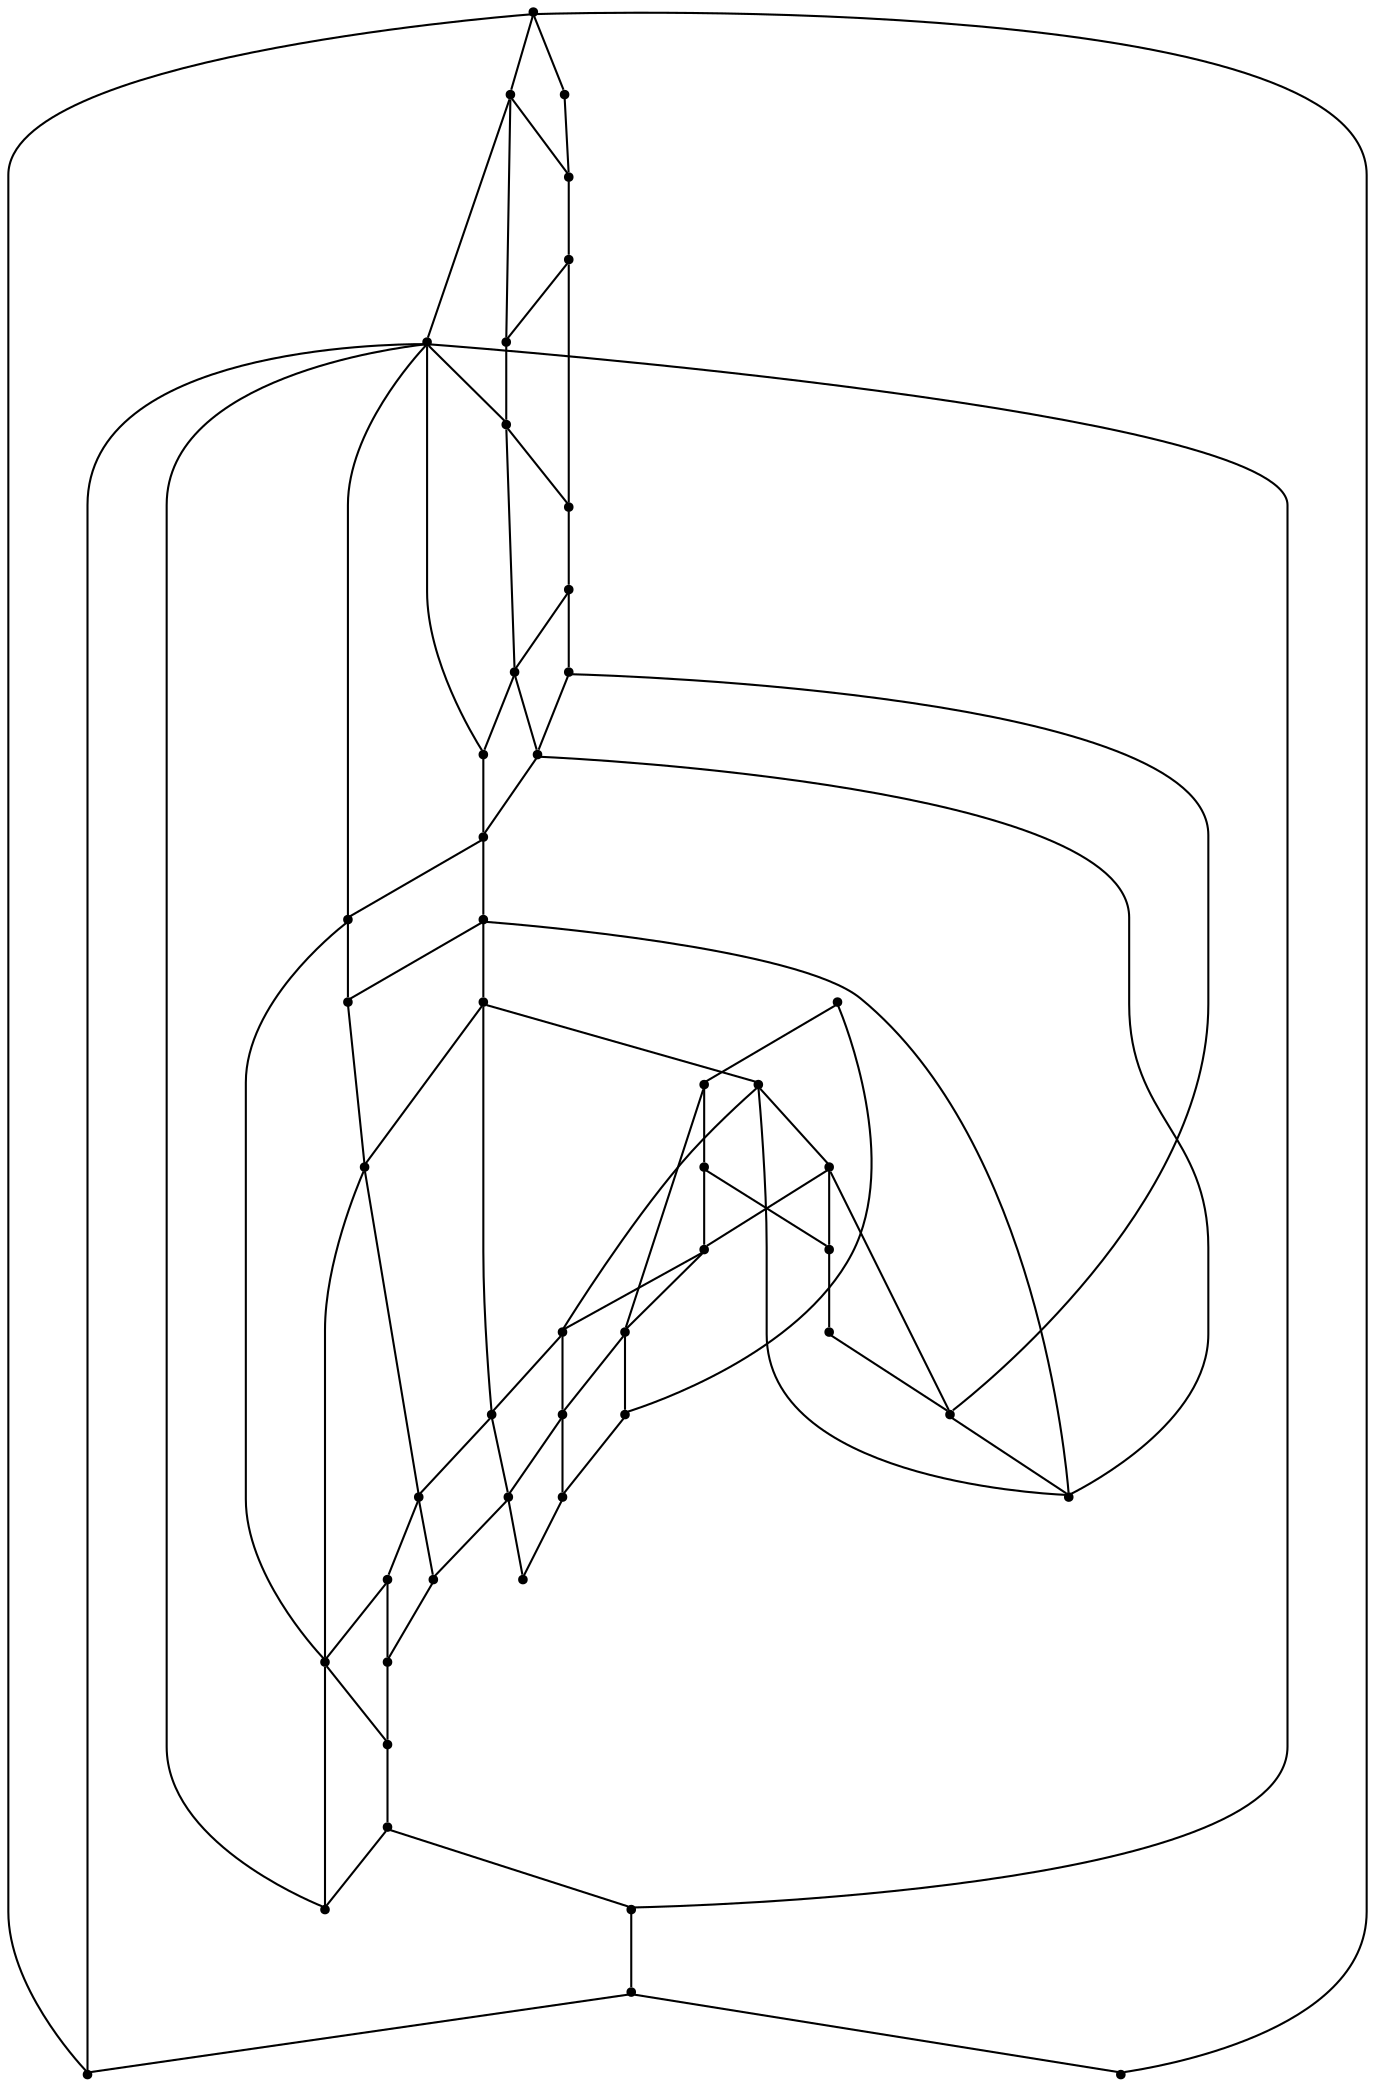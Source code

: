 graph {
  node [shape=point,comment="{\"directed\":false,\"doi\":\"10.1007/978-3-540-70904-6_28\",\"figure\":\"2\"}"]

  v0 [pos="1336.8038880813954,700.4401779174802"]
  v1 [pos="1247.6143940770348,640.9901555379229"]
  v2 [pos="1009.7711437136628,670.7151031494138"]
  v3 [pos="1307.0733466569768,373.46829732259084"]
  v4 [pos="1277.3428370276165,373.46829732259084"]
  v5 [pos="1277.3428370276165,581.5401331583656"]
  v6 [pos="1039.5016851380813,581.5401331583655"]
  v7 [pos="1009.7711437136628,581.5401331583655"]
  v8 [pos="1247.6143940770348,581.5401331583656"]
  v9 [pos="1188.1533112281977,522.0921452840166"]
  v10 [pos="1247.6143940770348,373.46829732259084"]
  v11 [pos="1009.7711437136628,640.9901555379229"]
  v12 [pos="1217.883852652616,373.46829732259084"]
  v13 [pos="1217.883852652616,432.91723887125625"]
  v14 [pos="1009.7711437136628,432.91723887125625"]
  v15 [pos="980.0406022892441,432.91723887125625"]
  v16 [pos="1039.5016851380813,432.91723887125625"]
  v17 [pos="1098.9616869549418,432.91723887125625"]
  v18 [pos="1128.6922283793606,432.9172388712562"]
  v19 [pos="1188.1533112281977,432.9172388712562"]
  v20 [pos="1188.1533112281977,373.46829732259084"]
  v21 [pos="1128.6922283793606,492.3672612508135"]
  v22 [pos="1158.422769803779,373.46829732259084"]
  v23 [pos="1158.4227698037791,403.1922912597653"]
  v24 [pos="1009.7711437136628,403.1922912597653"]
  v25 [pos="980.0406022892441,403.1922912597653"]
  v26 [pos="1039.5016851380813,403.1922912597653"]
  v27 [pos="1098.9616869549418,403.1922912597653"]
  v28 [pos="1128.6922283793606,403.1922912597653"]
  v29 [pos="1128.6922283793606,373.46829732259084"]
  v30 [pos="1098.9616869549418,373.46829732259084"]
  v31 [pos="1098.9616869549418,492.3672612508135"]
  v32 [pos="1098.9616869549418,522.0921452840166"]
  v33 [pos="1098.9616869549418,551.8172836303709"]
  v34 [pos="1069.2322265624998,343.74328613281216"]
  v35 [pos="1009.7711437136628,343.74328613281216"]
  v36 [pos="980.0406022892441,343.74328613281216"]
  v37 [pos="1039.5016851380813,343.74328613281216"]
  v38 [pos="1039.5016851380815,611.2650807698565"]
  v39 [pos="1039.5016851380815,551.8172836303708"]
  v40 [pos="1039.5016851380815,522.0921452840166"]
  v41 [pos="1039.5016851380815,492.3672612508135"]
  v42 [pos="1039.5016851380815,373.46829732259084"]
  v43 [pos="1009.7711437136628,492.3672612508135"]
  v44 [pos="1009.7711437136628,522.0921452840166"]
  v45 [pos="1009.7711437136628,551.8172836303709"]
  v46 [pos="1009.7711437136628,611.2650807698565"]
  v47 [pos="1009.7711437136628,373.46829732259084"]
  v48 [pos="980.0406022892441,373.46829732259084"]
  v49 [pos="980.0406022892441,462.6423136393226"]

  v0 -- v1 [id="-1",pos="1336.8038880813954,700.4401779174802 1247.6143940770348,640.9901555379229 1247.6143940770348,640.9901555379229 1247.6143940770348,640.9901555379229"]
  v0 -- v2 [id="-2",pos="1336.8038880813954,700.4401779174802 1009.7711437136628,670.7151031494138 1009.7711437136628,670.7151031494138 1009.7711437136628,670.7151031494138"]
  v3 -- v0 [id="-4",pos="1307.0733466569768,373.46829732259084 1336.8038880813954,700.4401779174802 1336.8038880813954,700.4401779174802 1336.8038880813954,700.4401779174802"]
  v4 -- v5 [id="-5",pos="1277.3428370276165,373.46829732259084 1277.3428370276165,581.5401331583656 1277.3428370276165,581.5401331583656 1277.3428370276165,581.5401331583656"]
  v5 -- v0 [id="-8",pos="1277.3428370276165,581.5401331583656 1336.8038880813954,700.4401779174802 1336.8038880813954,700.4401779174802 1336.8038880813954,700.4401779174802"]
  v6 -- v7 [id="-9",pos="1039.5016851380813,581.5401331583655 1009.7711437136628,581.5401331583655 1009.7711437136628,581.5401331583655 1009.7711437136628,581.5401331583655"]
  v8 -- v6 [id="-10",pos="1247.6143940770348,581.5401331583656 1039.5016851380813,581.5401331583655 1039.5016851380813,581.5401331583655 1039.5016851380813,581.5401331583655"]
  v5 -- v8 [id="-11",pos="1277.3428370276165,581.5401331583656 1247.6143940770348,581.5401331583656 1247.6143940770348,581.5401331583656 1247.6143940770348,581.5401331583656"]
  v8 -- v9 [id="-12",pos="1247.6143940770348,581.5401331583656 1188.1533112281977,522.0921452840166 1188.1533112281977,522.0921452840166 1188.1533112281977,522.0921452840166"]
  v8 -- v10 [id="-14",pos="1247.6143940770348,581.5401331583656 1247.6143940770348,373.46829732259084 1247.6143940770348,373.46829732259084 1247.6143940770348,373.46829732259084"]
  v1 -- v8 [id="-15",pos="1247.6143940770348,640.9901555379229 1247.6143940770348,581.5401331583656 1247.6143940770348,581.5401331583656 1247.6143940770348,581.5401331583656"]
  v1 -- v11 [id="-16",pos="1247.6143940770348,640.9901555379229 1009.7711437136628,640.9901555379229 1009.7711437136628,640.9901555379229 1009.7711437136628,640.9901555379229"]
  v12 -- v13 [id="-19",pos="1217.883852652616,373.46829732259084 1217.883852652616,432.91723887125625 1217.883852652616,432.91723887125625 1217.883852652616,432.91723887125625"]
  v13 -- v8 [id="-22",pos="1217.883852652616,432.91723887125625 1247.6143940770348,581.5401331583656 1247.6143940770348,581.5401331583656 1247.6143940770348,581.5401331583656"]
  v14 -- v15 [id="-23",pos="1009.7711437136628,432.91723887125625 980.0406022892441,432.91723887125625 980.0406022892441,432.91723887125625 980.0406022892441,432.91723887125625"]
  v16 -- v14 [id="-24",pos="1039.5016851380813,432.91723887125625 1009.7711437136628,432.91723887125625 1009.7711437136628,432.91723887125625 1009.7711437136628,432.91723887125625"]
  v17 -- v16 [id="-25",pos="1098.9616869549418,432.91723887125625 1039.5016851380813,432.91723887125625 1039.5016851380813,432.91723887125625 1039.5016851380813,432.91723887125625"]
  v46 -- v38 [id="-30",pos="1009.7711437136628,611.2650807698565 1039.5016851380815,611.2650807698565 1039.5016851380815,611.2650807698565 1039.5016851380815,611.2650807698565"]
  v45 -- v39 [id="-36",pos="1009.7711437136628,551.8172836303709 1039.5016851380815,551.8172836303708 1039.5016851380815,551.8172836303708 1039.5016851380815,551.8172836303708"]
  v39 -- v33 [id="-37",pos="1039.5016851380815,551.8172836303708 1098.9616869549418,551.8172836303709 1098.9616869549418,551.8172836303709 1098.9616869549418,551.8172836303709"]
  v44 -- v40 [id="-39",pos="1009.7711437136628,522.0921452840166 1039.5016851380815,522.0921452840166 1039.5016851380815,522.0921452840166 1039.5016851380815,522.0921452840166"]
  v40 -- v32 [id="-40",pos="1039.5016851380815,522.0921452840166 1098.9616869549418,522.0921452840166 1098.9616869549418,522.0921452840166 1098.9616869549418,522.0921452840166"]
  v32 -- v9 [id="-41",pos="1098.9616869549418,522.0921452840166 1188.1533112281977,522.0921452840166 1188.1533112281977,522.0921452840166 1188.1533112281977,522.0921452840166"]
  v43 -- v41 [id="-43",pos="1009.7711437136628,492.3672612508135 1039.5016851380815,492.3672612508135 1039.5016851380815,492.3672612508135 1039.5016851380815,492.3672612508135"]
  v41 -- v31 [id="-44",pos="1039.5016851380815,492.3672612508135 1098.9616869549418,492.3672612508135 1098.9616869549418,492.3672612508135 1098.9616869549418,492.3672612508135"]
  v31 -- v21 [id="-45",pos="1098.9616869549418,492.3672612508135 1128.6922283793606,492.3672612508135 1128.6922283793606,492.3672612508135 1128.6922283793606,492.3672612508135"]
  v17 -- v18 [id="-51",pos="1098.9616869549418,432.91723887125625 1128.6922283793606,432.9172388712562 1128.6922283793606,432.9172388712562 1128.6922283793606,432.9172388712562"]
  v18 -- v19 [id="-52",pos="1128.6922283793606,432.9172388712562 1188.1533112281977,432.9172388712562 1188.1533112281977,432.9172388712562 1188.1533112281977,432.9172388712562"]
  v19 -- v13 [id="-53",pos="1188.1533112281977,432.9172388712562 1217.883852652616,432.91723887125625 1217.883852652616,432.91723887125625 1217.883852652616,432.91723887125625"]
  v25 -- v24 [id="-55",pos="980.0406022892441,403.1922912597653 1009.7711437136628,403.1922912597653 1009.7711437136628,403.1922912597653 1009.7711437136628,403.1922912597653"]
  v24 -- v26 [id="-56",pos="1009.7711437136628,403.1922912597653 1039.5016851380813,403.1922912597653 1039.5016851380813,403.1922912597653 1039.5016851380813,403.1922912597653"]
  v26 -- v27 [id="-57",pos="1039.5016851380813,403.1922912597653 1098.9616869549418,403.1922912597653 1098.9616869549418,403.1922912597653 1098.9616869549418,403.1922912597653"]
  v27 -- v28 [id="-58",pos="1098.9616869549418,403.1922912597653 1128.6922283793606,403.1922912597653 1128.6922283793606,403.1922912597653 1128.6922283793606,403.1922912597653"]
  v28 -- v23 [id="-59",pos="1128.6922283793606,403.1922912597653 1158.4227698037791,403.1922912597653 1158.4227698037791,403.1922912597653 1158.4227698037791,403.1922912597653"]
  v48 -- v47 [id="-61",pos="980.0406022892441,373.46829732259084 1009.7711437136628,373.46829732259084 1009.7711437136628,373.46829732259084 1009.7711437136628,373.46829732259084"]
  v47 -- v42 [id="-62",pos="1009.7711437136628,373.46829732259084 1039.5016851380815,373.46829732259084 1039.5016851380815,373.46829732259084 1039.5016851380815,373.46829732259084"]
  v42 -- v30 [id="-63",pos="1039.5016851380815,373.46829732259084 1098.9616869549418,373.46829732259084 1098.9616869549418,373.46829732259084 1098.9616869549418,373.46829732259084"]
  v30 -- v29 [id="-64",pos="1098.9616869549418,373.46829732259084 1128.6922283793606,373.46829732259084 1128.6922283793606,373.46829732259084 1128.6922283793606,373.46829732259084"]
  v29 -- v22 [id="-65",pos="1128.6922283793606,373.46829732259084 1158.422769803779,373.46829732259084 1158.422769803779,373.46829732259084 1158.422769803779,373.46829732259084"]
  v22 -- v20 [id="-66",pos="1158.422769803779,373.46829732259084 1188.1533112281977,373.46829732259084 1188.1533112281977,373.46829732259084 1188.1533112281977,373.46829732259084"]
  v20 -- v12 [id="-67",pos="1188.1533112281977,373.46829732259084 1217.883852652616,373.46829732259084 1217.883852652616,373.46829732259084 1217.883852652616,373.46829732259084"]
  v12 -- v10 [id="-68",pos="1217.883852652616,373.46829732259084 1247.6143940770348,373.46829732259084 1247.6143940770348,373.46829732259084 1247.6143940770348,373.46829732259084"]
  v10 -- v4 [id="-69",pos="1247.6143940770348,373.46829732259084 1277.3428370276165,373.46829732259084 1277.3428370276165,373.46829732259084 1277.3428370276165,373.46829732259084"]
  v4 -- v3 [id="-70",pos="1277.3428370276165,373.46829732259084 1307.0733466569768,373.46829732259084 1307.0733466569768,373.46829732259084 1307.0733466569768,373.46829732259084"]
  v36 -- v35 [id="-72",pos="980.0406022892441,343.74328613281216 1009.7711437136628,343.74328613281216 1009.7711437136628,343.74328613281216 1009.7711437136628,343.74328613281216"]
  v35 -- v37 [id="-73",pos="1009.7711437136628,343.74328613281216 1039.5016851380813,343.74328613281216 1039.5016851380813,343.74328613281216 1039.5016851380813,343.74328613281216"]
  v37 -- v34 [id="-74",pos="1039.5016851380813,343.74328613281216 1069.2322265624998,343.74328613281216 1069.2322265624998,343.74328613281216 1069.2322265624998,343.74328613281216"]
  v49 -- v43 [id="-75",pos="980.0406022892441,462.6423136393226 1009.7711437136628,492.3672612508135 1009.7711437136628,492.3672612508135 1009.7711437136628,492.3672612508135"]
  v36 -- v48 [id="-76",pos="980.0406022892441,343.74328613281216 980.0406022892441,373.46829732259084 980.0406022892441,373.46829732259084 980.0406022892441,373.46829732259084"]
  v48 -- v25 [id="-77",pos="980.0406022892441,373.46829732259084 980.0406022892441,403.1922912597653 980.0406022892441,403.1922912597653 980.0406022892441,403.1922912597653"]
  v25 -- v15 [id="-78",pos="980.0406022892441,403.1922912597653 980.0406022892441,432.91723887125625 980.0406022892441,432.91723887125625 980.0406022892441,432.91723887125625"]
  v15 -- v49 [id="-79",pos="980.0406022892441,432.91723887125625 980.0406022892441,462.6423136393226 980.0406022892441,462.6423136393226 980.0406022892441,462.6423136393226"]
  v2 -- v11 [id="-95",pos="1009.7711437136628,670.7151031494138 1009.7711437136628,640.9901555379229 1009.7711437136628,640.9901555379229 1009.7711437136628,640.9901555379229"]
  v11 -- v46 [id="-96",pos="1009.7711437136628,640.9901555379229 1009.7711437136628,611.2650807698565 1009.7711437136628,611.2650807698565 1009.7711437136628,611.2650807698565"]
  v46 -- v7 [id="-97",pos="1009.7711437136628,611.2650807698565 1009.7711437136628,581.5401331583655 1009.7711437136628,581.5401331583655 1009.7711437136628,581.5401331583655"]
  v7 -- v45 [id="-98",pos="1009.7711437136628,581.5401331583655 1009.7711437136628,551.8172836303709 1009.7711437136628,551.8172836303709 1009.7711437136628,551.8172836303709"]
  v45 -- v44 [id="-99",pos="1009.7711437136628,551.8172836303709 1009.7711437136628,522.0921452840166 1009.7711437136628,522.0921452840166 1009.7711437136628,522.0921452840166"]
  v44 -- v43 [id="-100",pos="1009.7711437136628,522.0921452840166 1009.7711437136628,492.3672612508135 1009.7711437136628,492.3672612508135 1009.7711437136628,492.3672612508135"]
  v43 -- v14 [id="-101",pos="1009.7711437136628,492.3672612508135 1009.7711437136628,432.91723887125625 1009.7711437136628,432.91723887125625 1009.7711437136628,432.91723887125625"]
  v14 -- v24 [id="-102",pos="1009.7711437136628,432.91723887125625 1009.7711437136628,403.1922912597653 1009.7711437136628,403.1922912597653 1009.7711437136628,403.1922912597653"]
  v24 -- v47 [id="-103",pos="1009.7711437136628,403.1922912597653 1009.7711437136628,373.46829732259084 1009.7711437136628,373.46829732259084 1009.7711437136628,373.46829732259084"]
  v47 -- v35 [id="-104",pos="1009.7711437136628,373.46829732259084 1009.7711437136628,343.74328613281216 1009.7711437136628,343.74328613281216 1009.7711437136628,343.74328613281216"]
  v38 -- v1 [id="-125",pos="1039.5016851380815,611.2650807698565 1247.6143940770348,640.9901555379229 1247.6143940770348,640.9901555379229 1247.6143940770348,640.9901555379229"]
  v38 -- v6 [id="-126",pos="1039.5016851380815,611.2650807698565 1039.5016851380813,581.5401331583655 1039.5016851380813,581.5401331583655 1039.5016851380813,581.5401331583655"]
  v6 -- v39 [id="-127",pos="1039.5016851380813,581.5401331583655 1039.5016851380815,551.8172836303708 1039.5016851380815,551.8172836303708 1039.5016851380815,551.8172836303708"]
  v39 -- v40 [id="-128",pos="1039.5016851380815,551.8172836303708 1039.5016851380815,522.0921452840166 1039.5016851380815,522.0921452840166 1039.5016851380815,522.0921452840166"]
  v40 -- v41 [id="-129",pos="1039.5016851380815,522.0921452840166 1039.5016851380815,492.3672612508135 1039.5016851380815,492.3672612508135 1039.5016851380815,492.3672612508135"]
  v41 -- v16 [id="-130",pos="1039.5016851380815,492.3672612508135 1039.5016851380813,432.91723887125625 1039.5016851380813,432.91723887125625 1039.5016851380813,432.91723887125625"]
  v16 -- v26 [id="-131",pos="1039.5016851380813,432.91723887125625 1039.5016851380813,403.1922912597653 1039.5016851380813,403.1922912597653 1039.5016851380813,403.1922912597653"]
  v26 -- v42 [id="-132",pos="1039.5016851380813,403.1922912597653 1039.5016851380815,373.46829732259084 1039.5016851380815,373.46829732259084 1039.5016851380815,373.46829732259084"]
  v42 -- v37 [id="-133",pos="1039.5016851380815,373.46829732259084 1039.5016851380813,343.74328613281216 1039.5016851380813,343.74328613281216 1039.5016851380813,343.74328613281216"]
  v33 -- v32 [id="-147",pos="1098.9616869549418,551.8172836303709 1098.9616869549418,522.0921452840166 1098.9616869549418,522.0921452840166 1098.9616869549418,522.0921452840166"]
  v32 -- v31 [id="-148",pos="1098.9616869549418,522.0921452840166 1098.9616869549418,492.3672612508135 1098.9616869549418,492.3672612508135 1098.9616869549418,492.3672612508135"]
  v31 -- v17 [id="-149",pos="1098.9616869549418,492.3672612508135 1098.9616869549418,432.91723887125625 1098.9616869549418,432.91723887125625 1098.9616869549418,432.91723887125625"]
  v17 -- v27 [id="-150",pos="1098.9616869549418,432.91723887125625 1098.9616869549418,403.1922912597653 1098.9616869549418,403.1922912597653 1098.9616869549418,403.1922912597653"]
  v27 -- v30 [id="-151",pos="1098.9616869549418,403.1922912597653 1098.9616869549418,373.46829732259084 1098.9616869549418,373.46829732259084 1098.9616869549418,373.46829732259084"]
  v33 -- v8 [id="-152",pos="1098.9616869549418,551.8172836303709 1247.6143940770348,581.5401331583656 1247.6143940770348,581.5401331583656 1247.6143940770348,581.5401331583656"]
  v30 -- v34 [id="-153",pos="1098.9616869549418,373.46829732259084 1069.2322265624998,343.74328613281216 1069.2322265624998,343.74328613281216 1069.2322265624998,343.74328613281216"]
  v21 -- v18 [id="-160",pos="1128.6922283793606,492.3672612508135 1128.6922283793606,432.9172388712562 1128.6922283793606,432.9172388712562 1128.6922283793606,432.9172388712562"]
  v18 -- v28 [id="-161",pos="1128.6922283793606,432.9172388712562 1128.6922283793606,403.1922912597653 1128.6922283793606,403.1922912597653 1128.6922283793606,403.1922912597653"]
  v28 -- v29 [id="-162",pos="1128.6922283793606,403.1922912597653 1128.6922283793606,373.46829732259084 1128.6922283793606,373.46829732259084 1128.6922283793606,373.46829732259084"]
  v23 -- v19 [id="-172",pos="1158.4227698037791,403.1922912597653 1188.1533112281977,432.9172388712562 1188.1533112281977,432.9172388712562 1188.1533112281977,432.9172388712562"]
  v23 -- v22 [id="-173",pos="1158.4227698037791,403.1922912597653 1158.422769803779,373.46829732259084 1158.422769803779,373.46829732259084 1158.422769803779,373.46829732259084"]
  v9 -- v19 [id="-176",pos="1188.1533112281977,522.0921452840166 1188.1533112281977,432.9172388712562 1188.1533112281977,432.9172388712562 1188.1533112281977,432.9172388712562"]
  v19 -- v20 [id="-177",pos="1188.1533112281977,432.9172388712562 1188.1533112281977,373.46829732259084 1188.1533112281977,373.46829732259084 1188.1533112281977,373.46829732259084"]
  v9 -- v21 [id="-178",pos="1188.1533112281977,522.0921452840166 1128.6922283793606,492.3672612508135 1128.6922283793606,492.3672612508135 1128.6922283793606,492.3672612508135"]
}